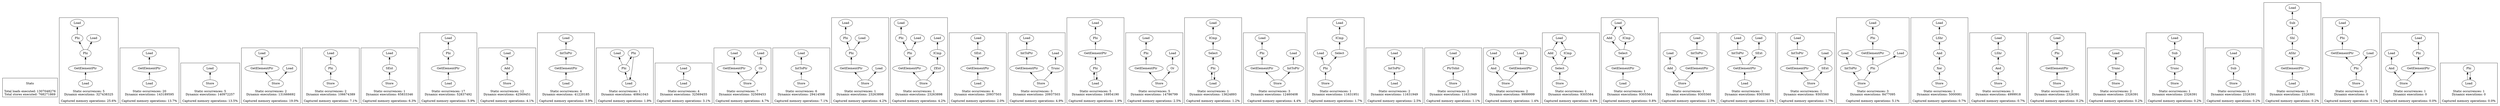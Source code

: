 strict digraph {
rankdir=BT
subgraph {
Stats [shape=plaintext]
cluster=true
label="Total loads executed: 1307048276\nTotal stores executed: 768271869"
}
subgraph {
"0_48" [label="GetElementPtr"]
"0_47" [label="Phi"]
"0_48" -> "0_47"
{
rank=min
comment=<Ids: 49, 52, 61, 65, 68>
"0_49" [label="Load"]
}
"0_49" -> "0_48"
"0_100" [label="Phi"]
"0_98" [label="Load"]
"0_100" -> "0_98"
"0_44" [label="Load"]
"0_47" -> "0_44"
"0_47" -> "0_100"
cluster=true
label="Static occurrences: 5\nDynamic executions: 327438325\n\nCaptured memory operations: 25.6%"
}
subgraph {
"1_87" [label="GetElementPtr"]
"1_86" [label="Load"]
"1_87" -> "1_86"
{
rank=min
comment=<Ids: 88, 107, 116, 154, 194, 227, 245, 249, 252, 264, 268, 271, 281, 340, 414, 476, 494, 507, 547, 584>
"1_88" [label="Load"]
}
"1_88" -> "1_87"
cluster=true
label="Static occurrences: 20\nDynamic executions: 143189595\n\nCaptured memory operations: 13.7%"
}
subgraph {
{
rank=min
comment=<Ids: 5, 66, 69, 303, 595>
"2_5" [label="Store"]
}
"2_4" [label="Load"]
"2_5" -> "2_4"
cluster=true
label="Static occurrences: 5\nDynamic executions: 140972257\n\nCaptured memory operations: 13.5%"
}
subgraph {
"3_92" [label="GetElementPtr"]
"3_91" [label="Load"]
"3_92" -> "3_91"
{
rank=min
comment=<Ids: 93, 96>
"3_93" [label="Store"]
}
"3_93" -> "3_92"
"3_90" [label="Load"]
"3_93" -> "3_90"
cluster=true
label="Static occurrences: 2\nDynamic executions: 131666692\n\nCaptured memory operations: 19.0%"
}
subgraph {
"4_100" [label="Phi"]
"4_98" [label="Load"]
"4_100" -> "4_98"
{
rank=min
comment=<Ids: 101, 215>
"4_101" [label="Store"]
}
"4_101" -> "4_100"
cluster=true
label="Static occurrences: 2\nDynamic executions: 106674389\n\nCaptured memory operations: 7.1%"
}
subgraph {
"5_62" [label="SExt"]
"5_61" [label="Load"]
"5_62" -> "5_61"
{
rank=min
comment=<Ids: 63>
"5_63" [label="Store"]
}
"5_63" -> "5_62"
cluster=true
label="Static occurrences: 1\nDynamic executions: 65833346\n\nCaptured memory operations: 6.3%"
}
subgraph {
"6_146" [label="GetElementPtr"]
"6_141" [label="Phi"]
"6_146" -> "6_141"
{
rank=min
comment=<Ids: 147, 151, 182, 187, 191, 328, 333, 337, 402, 407, 411, 464, 469, 473, 535, 540, 544>
"6_147" [label="Load"]
}
"6_147" -> "6_146"
"6_139" [label="Load"]
"6_141" -> "6_139"
cluster=true
label="Static occurrences: 17\nDynamic executions: 52837492\n\nCaptured memory operations: 5.9%"
}
subgraph {
"7_34" [label="Add"]
"7_33" [label="Load"]
"7_34" -> "7_33"
{
rank=min
comment=<Ids: 35, 75, 113, 176, 219, 224, 322, 396, 458, 529, 569, 581>
"7_35" [label="Store"]
}
"7_35" -> "7_34"
cluster=true
label="Static occurrences: 12\nDynamic executions: 42569451\n\nCaptured memory operations: 4.1%"
}
subgraph {
"8_373" [label="GetElementPtr"]
"8_372" [label="IntToPtr"]
"8_373" -> "8_372"
"8_369" [label="Load"]
"8_372" -> "8_369"
{
rank=min
comment=<Ids: 374, 381, 443, 514>
"8_374" [label="Load"]
}
"8_374" -> "8_373"
cluster=true
label="Static occurrences: 4\nDynamic executions: 41220185\n\nCaptured memory operations: 5.9%"
}
subgraph {
{
rank=min
comment=<Ids: 98>
"9_98" [label="Load"]
}
"9_47" [label="Phi"]
"9_98" -> "9_47"
"9_100" [label="Phi"]
"9_100" -> "9_98"
"9_44" [label="Load"]
"9_47" -> "9_44"
"9_47" -> "9_100"
cluster=true
label="Static occurrences: 1\nDynamic executions: 40841043\n\nCaptured memory operations: 1.9%"
}
subgraph {
{
rank=min
comment=<Ids: 53, 119, 230, 587>
"10_53" [label="Load"]
}
"10_52" [label="Load"]
"10_53" -> "10_52"
cluster=true
label="Static occurrences: 4\nDynamic executions: 32569455\n\nCaptured memory operations: 3.1%"
}
subgraph {
"11_106" [label="GetElementPtr"]
"11_105" [label="Load"]
"11_106" -> "11_105"
"11_108" [label="Or"]
"11_107" [label="Load"]
"11_108" -> "11_107"
{
rank=min
comment=<Ids: 109, 118, 229, 283, 496, 509, 586>
"11_109" [label="Store"]
}
"11_109" -> "11_106"
"11_109" -> "11_108"
cluster=true
label="Static occurrences: 7\nDynamic executions: 32569453\n\nCaptured memory operations: 4.7%"
}
subgraph {
"12_372" [label="IntToPtr"]
"12_369" [label="Load"]
"12_372" -> "12_369"
{
rank=min
comment=<Ids: 397, 417, 459, 479, 530, 550>
"12_397" [label="Store"]
}
"12_397" -> "12_372"
cluster=true
label="Static occurrences: 6\nDynamic executions: 29414598\n\nCaptured memory operations: 7.1%"
}
subgraph {
"13_51" [label="GetElementPtr"]
"13_47" [label="Phi"]
"13_51" -> "13_47"
"13_100" [label="Phi"]
"13_98" [label="Load"]
"13_100" -> "13_98"
"13_44" [label="Load"]
"13_47" -> "13_44"
"13_47" -> "13_100"
{
rank=min
comment=<Ids: 54>
"13_54" [label="Store"]
}
"13_54" -> "13_51"
"13_53" [label="Load"]
"13_54" -> "13_53"
cluster=true
label="Static occurrences: 1\nDynamic executions: 23263898\n\nCaptured memory operations: 4.2%"
}
subgraph {
"14_48" [label="GetElementPtr"]
"14_47" [label="Phi"]
"14_48" -> "14_47"
"14_55" [label="ICmp"]
"14_53" [label="Load"]
"14_55" -> "14_53"
"14_100" [label="Phi"]
"14_98" [label="Load"]
"14_100" -> "14_98"
"14_44" [label="Load"]
"14_47" -> "14_44"
"14_47" -> "14_100"
{
rank=min
comment=<Ids: 57>
"14_57" [label="Store"]
}
"14_57" -> "14_48"
"14_56" [label="ZExt"]
"14_57" -> "14_56"
"14_56" -> "14_55"
cluster=true
label="Static occurrences: 1\nDynamic executions: 23263898\n\nCaptured memory operations: 4.2%"
}
subgraph {
"15_166" [label="GetElementPtr"]
"15_165" [label="SExt"]
"15_166" -> "15_165"
{
rank=min
comment=<Ids: 167, 387, 449, 520>
"15_167" [label="Load"]
}
"15_167" -> "15_166"
"15_161" [label="Load"]
"15_165" -> "15_161"
cluster=true
label="Static occurrences: 4\nDynamic executions: 20937503\n\nCaptured memory operations: 2.0%"
}
subgraph {
"16_380" [label="GetElementPtr"]
"16_372" [label="IntToPtr"]
"16_380" -> "16_372"
"16_369" [label="Load"]
"16_372" -> "16_369"
{
rank=min
comment=<Ids: 400, 462, 533>
"16_400" [label="Store"]
}
"16_400" -> "16_380"
"16_399" [label="Trunc"]
"16_400" -> "16_399"
"16_398" [label="Load"]
"16_399" -> "16_398"
cluster=true
label="Static occurrences: 3\nDynamic executions: 20937503\n\nCaptured memory operations: 4.9%"
}
subgraph {
"17_181" [label="GetElementPtr"]
"17_169" [label="Phi"]
"17_181" -> "17_169"
{
rank=min
comment=<Ids: 200, 346, 420, 482, 553>
"17_200" [label="Load"]
}
"17_199" [label="Phi"]
"17_200" -> "17_199"
"17_199" -> "17_181"
"17_199" -> "17_200"
"17_167" [label="Load"]
"17_169" -> "17_167"
cluster=true
label="Static occurrences: 5\nDynamic executions: 16954190\n\nCaptured memory operations: 1.9%"
}
subgraph {
"18_186" [label="GetElementPtr"]
"18_169" [label="Phi"]
"18_186" -> "18_169"
"18_188" [label="Or"]
"18_187" [label="Load"]
"18_188" -> "18_187"
"18_167" [label="Load"]
"18_169" -> "18_167"
{
rank=min
comment=<Ids: 189, 335, 409, 471, 542>
"18_189" [label="Store"]
}
"18_189" -> "18_186"
"18_189" -> "18_188"
cluster=true
label="Static occurrences: 5\nDynamic executions: 14786799\n\nCaptured memory operations: 2.5%"
}
subgraph {
"19_359" [label="ICmp"]
"19_358" [label="Load"]
"19_359" -> "19_358"
{
rank=min
comment=<Ids: 364>
"19_364" [label="Load"]
}
"19_363" [label="Phi"]
"19_364" -> "19_363"
"19_363" -> "19_364"
"19_360" [label="Select"]
"19_363" -> "19_360"
"19_360" -> "19_359"
cluster=true
label="Static occurrences: 1\nDynamic executions: 13624893\n\nCaptured memory operations: 1.2%"
}
subgraph {
"20_401" [label="GetElementPtr"]
"20_389" [label="Phi"]
"20_401" -> "20_389"
"20_372" [label="IntToPtr"]
"20_369" [label="Load"]
"20_372" -> "20_369"
"20_387" [label="Load"]
"20_389" -> "20_387"
{
rank=min
comment=<Ids: 405, 467, 538>
"20_405" [label="Store"]
}
"20_405" -> "20_401"
"20_405" -> "20_372"
cluster=true
label="Static occurrences: 3\nDynamic executions: 12460408\n\nCaptured memory operations: 4.4%"
}
subgraph {
"21_359" [label="ICmp"]
"21_358" [label="Load"]
"21_359" -> "21_358"
"21_363" [label="Phi"]
"21_364" [label="Load"]
"21_363" -> "21_364"
"21_360" [label="Select"]
"21_363" -> "21_360"
"21_360" -> "21_359"
{
rank=min
comment=<Ids: 367>
"21_367" [label="Store"]
}
"21_367" -> "21_363"
cluster=true
label="Static occurrences: 1\nDynamic executions: 11631951\n\nCaptured memory operations: 1.7%"
}
subgraph {
"22_372" [label="IntToPtr"]
"22_369" [label="Load"]
"22_372" -> "22_369"
{
rank=min
comment=<Ids: 377, 431>
"22_377" [label="Load"]
}
"22_377" -> "22_372"
cluster=true
label="Static occurrences: 2\nDynamic executions: 11631949\n\nCaptured memory operations: 2.5%"
}
subgraph {
"23_378" [label="PtrToInt"]
"23_377" [label="Load"]
"23_378" -> "23_377"
{
rank=min
comment=<Ids: 379, 433>
"23_379" [label="Store"]
}
"23_379" -> "23_378"
cluster=true
label="Static occurrences: 2\nDynamic executions: 11631949\n\nCaptured memory operations: 1.1%"
}
subgraph {
"24_246" [label="And"]
"24_245" [label="Load"]
"24_246" -> "24_245"
"24_244" [label="GetElementPtr"]
"24_239" [label="Load"]
"24_244" -> "24_239"
{
rank=min
comment=<Ids: 247, 266>
"24_247" [label="Store"]
}
"24_247" -> "24_246"
"24_247" -> "24_244"
cluster=true
label="Static occurrences: 2\nDynamic executions: 9999999\n\nCaptured memory operations: 1.4%"
}
subgraph {
"25_296" [label="Add"]
"25_295" [label="Load"]
"25_296" -> "25_295"
"25_297" [label="ICmp"]
"25_297" -> "25_295"
"25_298" [label="Select"]
"25_298" -> "25_296"
"25_298" -> "25_297"
{
rank=min
comment=<Ids: 299>
"25_299" [label="Store"]
}
"25_299" -> "25_298"
cluster=true
label="Static occurrences: 1\nDynamic executions: 9305564\n\nCaptured memory operations: 0.8%"
}
subgraph {
"26_296" [label="Add"]
"26_295" [label="Load"]
"26_296" -> "26_295"
"26_300" [label="GetElementPtr"]
"26_298" [label="Select"]
"26_300" -> "26_298"
"26_297" [label="ICmp"]
"26_297" -> "26_295"
{
rank=min
comment=<Ids: 301>
"26_301" [label="Load"]
}
"26_301" -> "26_300"
"26_298" -> "26_296"
"26_298" -> "26_297"
cluster=true
label="Static occurrences: 1\nDynamic executions: 9305564\n\nCaptured memory operations: 0.8%"
}
subgraph {
"27_440" [label="Add"]
"27_374" [label="Load"]
"27_440" -> "27_374"
"27_373" [label="GetElementPtr"]
"27_372" [label="IntToPtr"]
"27_373" -> "27_372"
"27_369" [label="Load"]
"27_372" -> "27_369"
{
rank=min
comment=<Ids: 441>
"27_441" [label="Store"]
}
"27_441" -> "27_440"
"27_441" -> "27_373"
cluster=true
label="Static occurrences: 1\nDynamic executions: 9305560\n\nCaptured memory operations: 2.5%"
}
subgraph {
"28_435" [label="GetElementPtr"]
"28_372" [label="IntToPtr"]
"28_435" -> "28_372"
"28_434" [label="SExt"]
"28_435" -> "28_434"
"28_369" [label="Load"]
"28_372" -> "28_369"
{
rank=min
comment=<Ids: 436>
"28_436" [label="Load"]
}
"28_436" -> "28_435"
"28_374" [label="Load"]
"28_434" -> "28_374"
cluster=true
label="Static occurrences: 1\nDynamic executions: 9305560\n\nCaptured memory operations: 2.5%"
}
subgraph {
"29_438" [label="GetElementPtr"]
"29_430" [label="IntToPtr"]
"29_438" -> "29_430"
"29_427" [label="Load"]
"29_430" -> "29_427"
"29_437" [label="SExt"]
"29_436" [label="Load"]
"29_437" -> "29_436"
{
rank=min
comment=<Ids: 439>
"29_439" [label="Store"]
}
"29_439" -> "29_438"
"29_439" -> "29_437"
cluster=true
label="Static occurrences: 1\nDynamic executions: 9305560\n\nCaptured memory operations: 1.7%"
}
subgraph {
"30_401" [label="GetElementPtr"]
"30_389" [label="Phi"]
"30_401" -> "30_389"
"30_372" [label="IntToPtr"]
"30_369" [label="Load"]
"30_372" -> "30_369"
"30_419" [label="Phi"]
"30_419" -> "30_401"
"30_420" [label="Load"]
"30_419" -> "30_420"
"30_387" [label="Load"]
"30_389" -> "30_387"
{
rank=min
comment=<Ids: 423, 485, 556>
"30_423" [label="Store"]
}
"30_423" -> "30_372"
"30_423" -> "30_419"
cluster=true
label="Static occurrences: 3\nDynamic executions: 8477095\n\nCaptured memory operations: 5.1%"
}
subgraph {
"31_236" [label="And"]
"31_235" [label="LShr"]
"31_236" -> "31_235"
"31_232" [label="Load"]
"31_235" -> "31_232"
{
rank=min
comment=<Ids: 257>
"31_257" [label="Store"]
}
"31_256" [label="Xor"]
"31_257" -> "31_256"
"31_256" -> "31_236"
cluster=true
label="Static occurrences: 1\nDynamic executions: 5000081\n\nCaptured memory operations: 0.7%"
}
subgraph {
"32_236" [label="And"]
"32_235" [label="LShr"]
"32_236" -> "32_235"
"32_232" [label="Load"]
"32_235" -> "32_232"
{
rank=min
comment=<Ids: 238>
"32_238" [label="Store"]
}
"32_238" -> "32_236"
cluster=true
label="Static occurrences: 1\nDynamic executions: 4999918\n\nCaptured memory operations: 0.7%"
}
subgraph {
"33_181" [label="GetElementPtr"]
"33_169" [label="Phi"]
"33_181" -> "33_169"
"33_167" [label="Load"]
"33_169" -> "33_167"
{
rank=min
comment=<Ids: 185, 331>
"33_185" [label="Store"]
}
"33_185" -> "33_181"
cluster=true
label="Static occurrences: 2\nDynamic executions: 2326391\n\nCaptured memory operations: 0.2%"
}
subgraph {
{
rank=min
comment=<Ids: 180, 326>
"34_180" [label="Store"]
}
"34_179" [label="Trunc"]
"34_180" -> "34_179"
"34_178" [label="Load"]
"34_179" -> "34_178"
cluster=true
label="Static occurrences: 2\nDynamic executions: 2326391\n\nCaptured memory operations: 0.2%"
}
subgraph {
{
rank=min
comment=<Ids: 290>
"35_290" [label="Store"]
}
"35_288" [label="Trunc"]
"35_290" -> "35_288"
"35_286" [label="Sub"]
"35_285" [label="Load"]
"35_286" -> "35_285"
"35_288" -> "35_286"
cluster=true
label="Static occurrences: 1\nDynamic executions: 2326391\n\nCaptured memory operations: 0.2%"
}
subgraph {
{
rank=min
comment=<Ids: 287>
"36_287" [label="Store"]
}
"36_286" [label="Sub"]
"36_287" -> "36_286"
"36_285" [label="Load"]
"36_286" -> "36_285"
cluster=true
label="Static occurrences: 1\nDynamic executions: 2326391\n\nCaptured memory operations: 0.2%"
}
subgraph {
"37_311" [label="AShr"]
"37_310" [label="Shl"]
"37_311" -> "37_310"
"37_312" [label="GetElementPtr"]
"37_312" -> "37_311"
{
rank=min
comment=<Ids: 313>
"37_313" [label="Load"]
}
"37_313" -> "37_312"
"37_286" [label="Sub"]
"37_310" -> "37_286"
"37_285" [label="Load"]
"37_286" -> "37_285"
cluster=true
label="Static occurrences: 1\nDynamic executions: 2326391\n\nCaptured memory operations: 0.2%"
}
subgraph {
"38_181" [label="GetElementPtr"]
"38_169" [label="Phi"]
"38_181" -> "38_169"
"38_199" [label="Phi"]
"38_199" -> "38_181"
"38_200" [label="Load"]
"38_199" -> "38_200"
"38_167" [label="Load"]
"38_169" -> "38_167"
{
rank=min
comment=<Ids: 203, 349>
"38_203" [label="Store"]
}
"38_203" -> "38_199"
cluster=true
label="Static occurrences: 2\nDynamic executions: 0\n\nCaptured memory operations: 0.1%"
}
subgraph {
"39_148" [label="And"]
"39_147" [label="Load"]
"39_148" -> "39_147"
"39_146" [label="GetElementPtr"]
"39_141" [label="Phi"]
"39_146" -> "39_141"
"39_139" [label="Load"]
"39_141" -> "39_139"
{
rank=min
comment=<Ids: 149>
"39_149" [label="Store"]
}
"39_149" -> "39_148"
"39_149" -> "39_146"
cluster=true
label="Static occurrences: 1\nDynamic executions: 0\n\nCaptured memory operations: 0.0%"
}
subgraph {
{
rank=min
comment=<Ids: 212>
"40_212" [label="Load"]
}
"40_211" [label="Phi"]
"40_212" -> "40_211"
"40_211" -> "40_212"
cluster=true
label="Static occurrences: 1\nDynamic executions: 0\n\nCaptured memory operations: 0.0%"
}
}
